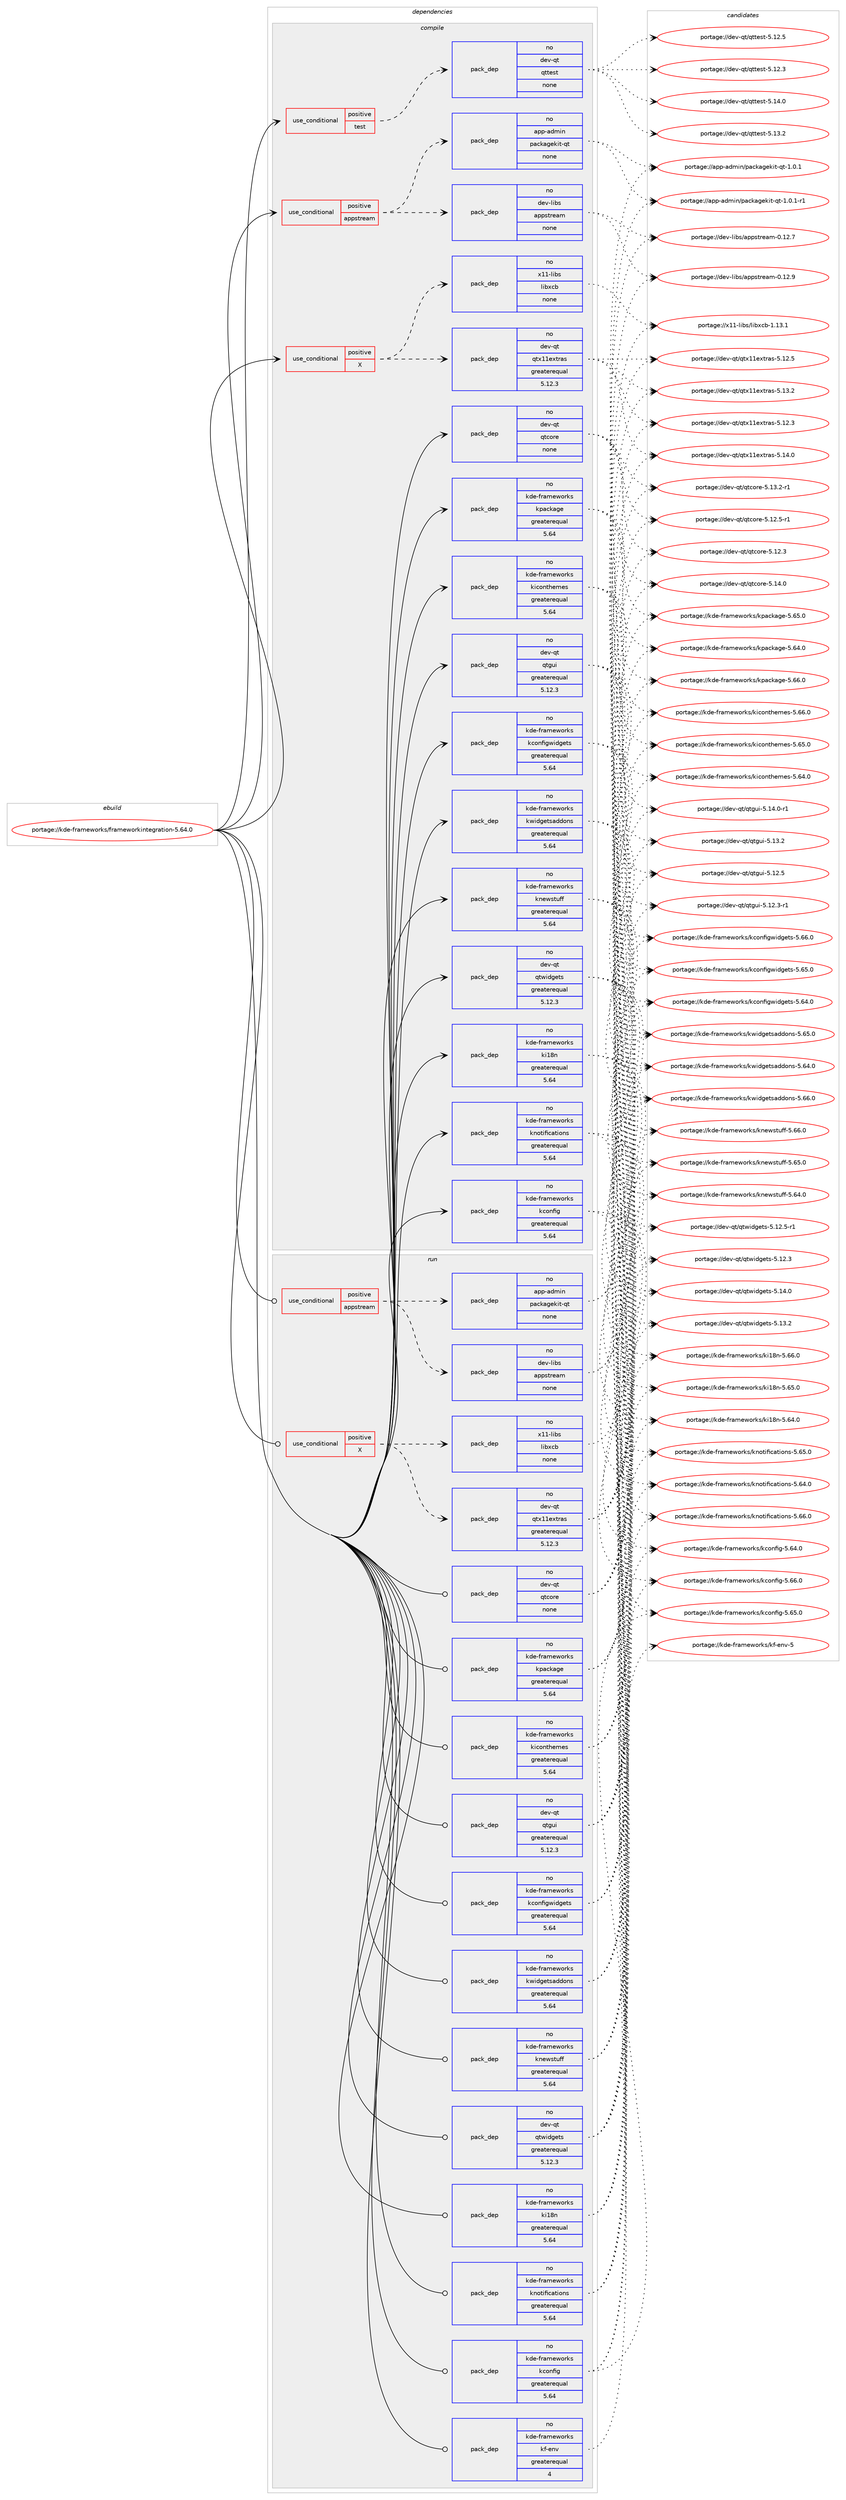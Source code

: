 digraph prolog {

# *************
# Graph options
# *************

newrank=true;
concentrate=true;
compound=true;
graph [rankdir=LR,fontname=Helvetica,fontsize=10,ranksep=1.5];#, ranksep=2.5, nodesep=0.2];
edge  [arrowhead=vee];
node  [fontname=Helvetica,fontsize=10];

# **********
# The ebuild
# **********

subgraph cluster_leftcol {
color=gray;
label=<<i>ebuild</i>>;
id [label="portage://kde-frameworks/frameworkintegration-5.64.0", color=red, width=4, href="../kde-frameworks/frameworkintegration-5.64.0.svg"];
}

# ****************
# The dependencies
# ****************

subgraph cluster_midcol {
color=gray;
label=<<i>dependencies</i>>;
subgraph cluster_compile {
fillcolor="#eeeeee";
style=filled;
label=<<i>compile</i>>;
subgraph cond56071 {
dependency250666 [label=<<TABLE BORDER="0" CELLBORDER="1" CELLSPACING="0" CELLPADDING="4"><TR><TD ROWSPAN="3" CELLPADDING="10">use_conditional</TD></TR><TR><TD>positive</TD></TR><TR><TD>X</TD></TR></TABLE>>, shape=none, color=red];
subgraph pack190780 {
dependency250667 [label=<<TABLE BORDER="0" CELLBORDER="1" CELLSPACING="0" CELLPADDING="4" WIDTH="220"><TR><TD ROWSPAN="6" CELLPADDING="30">pack_dep</TD></TR><TR><TD WIDTH="110">no</TD></TR><TR><TD>dev-qt</TD></TR><TR><TD>qtx11extras</TD></TR><TR><TD>greaterequal</TD></TR><TR><TD>5.12.3</TD></TR></TABLE>>, shape=none, color=blue];
}
dependency250666:e -> dependency250667:w [weight=20,style="dashed",arrowhead="vee"];
subgraph pack190781 {
dependency250668 [label=<<TABLE BORDER="0" CELLBORDER="1" CELLSPACING="0" CELLPADDING="4" WIDTH="220"><TR><TD ROWSPAN="6" CELLPADDING="30">pack_dep</TD></TR><TR><TD WIDTH="110">no</TD></TR><TR><TD>x11-libs</TD></TR><TR><TD>libxcb</TD></TR><TR><TD>none</TD></TR><TR><TD></TD></TR></TABLE>>, shape=none, color=blue];
}
dependency250666:e -> dependency250668:w [weight=20,style="dashed",arrowhead="vee"];
}
id:e -> dependency250666:w [weight=20,style="solid",arrowhead="vee"];
subgraph cond56072 {
dependency250669 [label=<<TABLE BORDER="0" CELLBORDER="1" CELLSPACING="0" CELLPADDING="4"><TR><TD ROWSPAN="3" CELLPADDING="10">use_conditional</TD></TR><TR><TD>positive</TD></TR><TR><TD>appstream</TD></TR></TABLE>>, shape=none, color=red];
subgraph pack190782 {
dependency250670 [label=<<TABLE BORDER="0" CELLBORDER="1" CELLSPACING="0" CELLPADDING="4" WIDTH="220"><TR><TD ROWSPAN="6" CELLPADDING="30">pack_dep</TD></TR><TR><TD WIDTH="110">no</TD></TR><TR><TD>app-admin</TD></TR><TR><TD>packagekit-qt</TD></TR><TR><TD>none</TD></TR><TR><TD></TD></TR></TABLE>>, shape=none, color=blue];
}
dependency250669:e -> dependency250670:w [weight=20,style="dashed",arrowhead="vee"];
subgraph pack190783 {
dependency250671 [label=<<TABLE BORDER="0" CELLBORDER="1" CELLSPACING="0" CELLPADDING="4" WIDTH="220"><TR><TD ROWSPAN="6" CELLPADDING="30">pack_dep</TD></TR><TR><TD WIDTH="110">no</TD></TR><TR><TD>dev-libs</TD></TR><TR><TD>appstream</TD></TR><TR><TD>none</TD></TR><TR><TD></TD></TR></TABLE>>, shape=none, color=blue];
}
dependency250669:e -> dependency250671:w [weight=20,style="dashed",arrowhead="vee"];
}
id:e -> dependency250669:w [weight=20,style="solid",arrowhead="vee"];
subgraph cond56073 {
dependency250672 [label=<<TABLE BORDER="0" CELLBORDER="1" CELLSPACING="0" CELLPADDING="4"><TR><TD ROWSPAN="3" CELLPADDING="10">use_conditional</TD></TR><TR><TD>positive</TD></TR><TR><TD>test</TD></TR></TABLE>>, shape=none, color=red];
subgraph pack190784 {
dependency250673 [label=<<TABLE BORDER="0" CELLBORDER="1" CELLSPACING="0" CELLPADDING="4" WIDTH="220"><TR><TD ROWSPAN="6" CELLPADDING="30">pack_dep</TD></TR><TR><TD WIDTH="110">no</TD></TR><TR><TD>dev-qt</TD></TR><TR><TD>qttest</TD></TR><TR><TD>none</TD></TR><TR><TD></TD></TR></TABLE>>, shape=none, color=blue];
}
dependency250672:e -> dependency250673:w [weight=20,style="dashed",arrowhead="vee"];
}
id:e -> dependency250672:w [weight=20,style="solid",arrowhead="vee"];
subgraph pack190785 {
dependency250674 [label=<<TABLE BORDER="0" CELLBORDER="1" CELLSPACING="0" CELLPADDING="4" WIDTH="220"><TR><TD ROWSPAN="6" CELLPADDING="30">pack_dep</TD></TR><TR><TD WIDTH="110">no</TD></TR><TR><TD>dev-qt</TD></TR><TR><TD>qtcore</TD></TR><TR><TD>none</TD></TR><TR><TD></TD></TR></TABLE>>, shape=none, color=blue];
}
id:e -> dependency250674:w [weight=20,style="solid",arrowhead="vee"];
subgraph pack190786 {
dependency250675 [label=<<TABLE BORDER="0" CELLBORDER="1" CELLSPACING="0" CELLPADDING="4" WIDTH="220"><TR><TD ROWSPAN="6" CELLPADDING="30">pack_dep</TD></TR><TR><TD WIDTH="110">no</TD></TR><TR><TD>dev-qt</TD></TR><TR><TD>qtgui</TD></TR><TR><TD>greaterequal</TD></TR><TR><TD>5.12.3</TD></TR></TABLE>>, shape=none, color=blue];
}
id:e -> dependency250675:w [weight=20,style="solid",arrowhead="vee"];
subgraph pack190787 {
dependency250676 [label=<<TABLE BORDER="0" CELLBORDER="1" CELLSPACING="0" CELLPADDING="4" WIDTH="220"><TR><TD ROWSPAN="6" CELLPADDING="30">pack_dep</TD></TR><TR><TD WIDTH="110">no</TD></TR><TR><TD>dev-qt</TD></TR><TR><TD>qtwidgets</TD></TR><TR><TD>greaterequal</TD></TR><TR><TD>5.12.3</TD></TR></TABLE>>, shape=none, color=blue];
}
id:e -> dependency250676:w [weight=20,style="solid",arrowhead="vee"];
subgraph pack190788 {
dependency250677 [label=<<TABLE BORDER="0" CELLBORDER="1" CELLSPACING="0" CELLPADDING="4" WIDTH="220"><TR><TD ROWSPAN="6" CELLPADDING="30">pack_dep</TD></TR><TR><TD WIDTH="110">no</TD></TR><TR><TD>kde-frameworks</TD></TR><TR><TD>kconfig</TD></TR><TR><TD>greaterequal</TD></TR><TR><TD>5.64</TD></TR></TABLE>>, shape=none, color=blue];
}
id:e -> dependency250677:w [weight=20,style="solid",arrowhead="vee"];
subgraph pack190789 {
dependency250678 [label=<<TABLE BORDER="0" CELLBORDER="1" CELLSPACING="0" CELLPADDING="4" WIDTH="220"><TR><TD ROWSPAN="6" CELLPADDING="30">pack_dep</TD></TR><TR><TD WIDTH="110">no</TD></TR><TR><TD>kde-frameworks</TD></TR><TR><TD>kconfigwidgets</TD></TR><TR><TD>greaterequal</TD></TR><TR><TD>5.64</TD></TR></TABLE>>, shape=none, color=blue];
}
id:e -> dependency250678:w [weight=20,style="solid",arrowhead="vee"];
subgraph pack190790 {
dependency250679 [label=<<TABLE BORDER="0" CELLBORDER="1" CELLSPACING="0" CELLPADDING="4" WIDTH="220"><TR><TD ROWSPAN="6" CELLPADDING="30">pack_dep</TD></TR><TR><TD WIDTH="110">no</TD></TR><TR><TD>kde-frameworks</TD></TR><TR><TD>ki18n</TD></TR><TR><TD>greaterequal</TD></TR><TR><TD>5.64</TD></TR></TABLE>>, shape=none, color=blue];
}
id:e -> dependency250679:w [weight=20,style="solid",arrowhead="vee"];
subgraph pack190791 {
dependency250680 [label=<<TABLE BORDER="0" CELLBORDER="1" CELLSPACING="0" CELLPADDING="4" WIDTH="220"><TR><TD ROWSPAN="6" CELLPADDING="30">pack_dep</TD></TR><TR><TD WIDTH="110">no</TD></TR><TR><TD>kde-frameworks</TD></TR><TR><TD>kiconthemes</TD></TR><TR><TD>greaterequal</TD></TR><TR><TD>5.64</TD></TR></TABLE>>, shape=none, color=blue];
}
id:e -> dependency250680:w [weight=20,style="solid",arrowhead="vee"];
subgraph pack190792 {
dependency250681 [label=<<TABLE BORDER="0" CELLBORDER="1" CELLSPACING="0" CELLPADDING="4" WIDTH="220"><TR><TD ROWSPAN="6" CELLPADDING="30">pack_dep</TD></TR><TR><TD WIDTH="110">no</TD></TR><TR><TD>kde-frameworks</TD></TR><TR><TD>knewstuff</TD></TR><TR><TD>greaterequal</TD></TR><TR><TD>5.64</TD></TR></TABLE>>, shape=none, color=blue];
}
id:e -> dependency250681:w [weight=20,style="solid",arrowhead="vee"];
subgraph pack190793 {
dependency250682 [label=<<TABLE BORDER="0" CELLBORDER="1" CELLSPACING="0" CELLPADDING="4" WIDTH="220"><TR><TD ROWSPAN="6" CELLPADDING="30">pack_dep</TD></TR><TR><TD WIDTH="110">no</TD></TR><TR><TD>kde-frameworks</TD></TR><TR><TD>knotifications</TD></TR><TR><TD>greaterequal</TD></TR><TR><TD>5.64</TD></TR></TABLE>>, shape=none, color=blue];
}
id:e -> dependency250682:w [weight=20,style="solid",arrowhead="vee"];
subgraph pack190794 {
dependency250683 [label=<<TABLE BORDER="0" CELLBORDER="1" CELLSPACING="0" CELLPADDING="4" WIDTH="220"><TR><TD ROWSPAN="6" CELLPADDING="30">pack_dep</TD></TR><TR><TD WIDTH="110">no</TD></TR><TR><TD>kde-frameworks</TD></TR><TR><TD>kpackage</TD></TR><TR><TD>greaterequal</TD></TR><TR><TD>5.64</TD></TR></TABLE>>, shape=none, color=blue];
}
id:e -> dependency250683:w [weight=20,style="solid",arrowhead="vee"];
subgraph pack190795 {
dependency250684 [label=<<TABLE BORDER="0" CELLBORDER="1" CELLSPACING="0" CELLPADDING="4" WIDTH="220"><TR><TD ROWSPAN="6" CELLPADDING="30">pack_dep</TD></TR><TR><TD WIDTH="110">no</TD></TR><TR><TD>kde-frameworks</TD></TR><TR><TD>kwidgetsaddons</TD></TR><TR><TD>greaterequal</TD></TR><TR><TD>5.64</TD></TR></TABLE>>, shape=none, color=blue];
}
id:e -> dependency250684:w [weight=20,style="solid",arrowhead="vee"];
}
subgraph cluster_compileandrun {
fillcolor="#eeeeee";
style=filled;
label=<<i>compile and run</i>>;
}
subgraph cluster_run {
fillcolor="#eeeeee";
style=filled;
label=<<i>run</i>>;
subgraph cond56074 {
dependency250685 [label=<<TABLE BORDER="0" CELLBORDER="1" CELLSPACING="0" CELLPADDING="4"><TR><TD ROWSPAN="3" CELLPADDING="10">use_conditional</TD></TR><TR><TD>positive</TD></TR><TR><TD>X</TD></TR></TABLE>>, shape=none, color=red];
subgraph pack190796 {
dependency250686 [label=<<TABLE BORDER="0" CELLBORDER="1" CELLSPACING="0" CELLPADDING="4" WIDTH="220"><TR><TD ROWSPAN="6" CELLPADDING="30">pack_dep</TD></TR><TR><TD WIDTH="110">no</TD></TR><TR><TD>dev-qt</TD></TR><TR><TD>qtx11extras</TD></TR><TR><TD>greaterequal</TD></TR><TR><TD>5.12.3</TD></TR></TABLE>>, shape=none, color=blue];
}
dependency250685:e -> dependency250686:w [weight=20,style="dashed",arrowhead="vee"];
subgraph pack190797 {
dependency250687 [label=<<TABLE BORDER="0" CELLBORDER="1" CELLSPACING="0" CELLPADDING="4" WIDTH="220"><TR><TD ROWSPAN="6" CELLPADDING="30">pack_dep</TD></TR><TR><TD WIDTH="110">no</TD></TR><TR><TD>x11-libs</TD></TR><TR><TD>libxcb</TD></TR><TR><TD>none</TD></TR><TR><TD></TD></TR></TABLE>>, shape=none, color=blue];
}
dependency250685:e -> dependency250687:w [weight=20,style="dashed",arrowhead="vee"];
}
id:e -> dependency250685:w [weight=20,style="solid",arrowhead="odot"];
subgraph cond56075 {
dependency250688 [label=<<TABLE BORDER="0" CELLBORDER="1" CELLSPACING="0" CELLPADDING="4"><TR><TD ROWSPAN="3" CELLPADDING="10">use_conditional</TD></TR><TR><TD>positive</TD></TR><TR><TD>appstream</TD></TR></TABLE>>, shape=none, color=red];
subgraph pack190798 {
dependency250689 [label=<<TABLE BORDER="0" CELLBORDER="1" CELLSPACING="0" CELLPADDING="4" WIDTH="220"><TR><TD ROWSPAN="6" CELLPADDING="30">pack_dep</TD></TR><TR><TD WIDTH="110">no</TD></TR><TR><TD>app-admin</TD></TR><TR><TD>packagekit-qt</TD></TR><TR><TD>none</TD></TR><TR><TD></TD></TR></TABLE>>, shape=none, color=blue];
}
dependency250688:e -> dependency250689:w [weight=20,style="dashed",arrowhead="vee"];
subgraph pack190799 {
dependency250690 [label=<<TABLE BORDER="0" CELLBORDER="1" CELLSPACING="0" CELLPADDING="4" WIDTH="220"><TR><TD ROWSPAN="6" CELLPADDING="30">pack_dep</TD></TR><TR><TD WIDTH="110">no</TD></TR><TR><TD>dev-libs</TD></TR><TR><TD>appstream</TD></TR><TR><TD>none</TD></TR><TR><TD></TD></TR></TABLE>>, shape=none, color=blue];
}
dependency250688:e -> dependency250690:w [weight=20,style="dashed",arrowhead="vee"];
}
id:e -> dependency250688:w [weight=20,style="solid",arrowhead="odot"];
subgraph pack190800 {
dependency250691 [label=<<TABLE BORDER="0" CELLBORDER="1" CELLSPACING="0" CELLPADDING="4" WIDTH="220"><TR><TD ROWSPAN="6" CELLPADDING="30">pack_dep</TD></TR><TR><TD WIDTH="110">no</TD></TR><TR><TD>dev-qt</TD></TR><TR><TD>qtcore</TD></TR><TR><TD>none</TD></TR><TR><TD></TD></TR></TABLE>>, shape=none, color=blue];
}
id:e -> dependency250691:w [weight=20,style="solid",arrowhead="odot"];
subgraph pack190801 {
dependency250692 [label=<<TABLE BORDER="0" CELLBORDER="1" CELLSPACING="0" CELLPADDING="4" WIDTH="220"><TR><TD ROWSPAN="6" CELLPADDING="30">pack_dep</TD></TR><TR><TD WIDTH="110">no</TD></TR><TR><TD>dev-qt</TD></TR><TR><TD>qtgui</TD></TR><TR><TD>greaterequal</TD></TR><TR><TD>5.12.3</TD></TR></TABLE>>, shape=none, color=blue];
}
id:e -> dependency250692:w [weight=20,style="solid",arrowhead="odot"];
subgraph pack190802 {
dependency250693 [label=<<TABLE BORDER="0" CELLBORDER="1" CELLSPACING="0" CELLPADDING="4" WIDTH="220"><TR><TD ROWSPAN="6" CELLPADDING="30">pack_dep</TD></TR><TR><TD WIDTH="110">no</TD></TR><TR><TD>dev-qt</TD></TR><TR><TD>qtwidgets</TD></TR><TR><TD>greaterequal</TD></TR><TR><TD>5.12.3</TD></TR></TABLE>>, shape=none, color=blue];
}
id:e -> dependency250693:w [weight=20,style="solid",arrowhead="odot"];
subgraph pack190803 {
dependency250694 [label=<<TABLE BORDER="0" CELLBORDER="1" CELLSPACING="0" CELLPADDING="4" WIDTH="220"><TR><TD ROWSPAN="6" CELLPADDING="30">pack_dep</TD></TR><TR><TD WIDTH="110">no</TD></TR><TR><TD>kde-frameworks</TD></TR><TR><TD>kconfig</TD></TR><TR><TD>greaterequal</TD></TR><TR><TD>5.64</TD></TR></TABLE>>, shape=none, color=blue];
}
id:e -> dependency250694:w [weight=20,style="solid",arrowhead="odot"];
subgraph pack190804 {
dependency250695 [label=<<TABLE BORDER="0" CELLBORDER="1" CELLSPACING="0" CELLPADDING="4" WIDTH="220"><TR><TD ROWSPAN="6" CELLPADDING="30">pack_dep</TD></TR><TR><TD WIDTH="110">no</TD></TR><TR><TD>kde-frameworks</TD></TR><TR><TD>kconfigwidgets</TD></TR><TR><TD>greaterequal</TD></TR><TR><TD>5.64</TD></TR></TABLE>>, shape=none, color=blue];
}
id:e -> dependency250695:w [weight=20,style="solid",arrowhead="odot"];
subgraph pack190805 {
dependency250696 [label=<<TABLE BORDER="0" CELLBORDER="1" CELLSPACING="0" CELLPADDING="4" WIDTH="220"><TR><TD ROWSPAN="6" CELLPADDING="30">pack_dep</TD></TR><TR><TD WIDTH="110">no</TD></TR><TR><TD>kde-frameworks</TD></TR><TR><TD>kf-env</TD></TR><TR><TD>greaterequal</TD></TR><TR><TD>4</TD></TR></TABLE>>, shape=none, color=blue];
}
id:e -> dependency250696:w [weight=20,style="solid",arrowhead="odot"];
subgraph pack190806 {
dependency250697 [label=<<TABLE BORDER="0" CELLBORDER="1" CELLSPACING="0" CELLPADDING="4" WIDTH="220"><TR><TD ROWSPAN="6" CELLPADDING="30">pack_dep</TD></TR><TR><TD WIDTH="110">no</TD></TR><TR><TD>kde-frameworks</TD></TR><TR><TD>ki18n</TD></TR><TR><TD>greaterequal</TD></TR><TR><TD>5.64</TD></TR></TABLE>>, shape=none, color=blue];
}
id:e -> dependency250697:w [weight=20,style="solid",arrowhead="odot"];
subgraph pack190807 {
dependency250698 [label=<<TABLE BORDER="0" CELLBORDER="1" CELLSPACING="0" CELLPADDING="4" WIDTH="220"><TR><TD ROWSPAN="6" CELLPADDING="30">pack_dep</TD></TR><TR><TD WIDTH="110">no</TD></TR><TR><TD>kde-frameworks</TD></TR><TR><TD>kiconthemes</TD></TR><TR><TD>greaterequal</TD></TR><TR><TD>5.64</TD></TR></TABLE>>, shape=none, color=blue];
}
id:e -> dependency250698:w [weight=20,style="solid",arrowhead="odot"];
subgraph pack190808 {
dependency250699 [label=<<TABLE BORDER="0" CELLBORDER="1" CELLSPACING="0" CELLPADDING="4" WIDTH="220"><TR><TD ROWSPAN="6" CELLPADDING="30">pack_dep</TD></TR><TR><TD WIDTH="110">no</TD></TR><TR><TD>kde-frameworks</TD></TR><TR><TD>knewstuff</TD></TR><TR><TD>greaterequal</TD></TR><TR><TD>5.64</TD></TR></TABLE>>, shape=none, color=blue];
}
id:e -> dependency250699:w [weight=20,style="solid",arrowhead="odot"];
subgraph pack190809 {
dependency250700 [label=<<TABLE BORDER="0" CELLBORDER="1" CELLSPACING="0" CELLPADDING="4" WIDTH="220"><TR><TD ROWSPAN="6" CELLPADDING="30">pack_dep</TD></TR><TR><TD WIDTH="110">no</TD></TR><TR><TD>kde-frameworks</TD></TR><TR><TD>knotifications</TD></TR><TR><TD>greaterequal</TD></TR><TR><TD>5.64</TD></TR></TABLE>>, shape=none, color=blue];
}
id:e -> dependency250700:w [weight=20,style="solid",arrowhead="odot"];
subgraph pack190810 {
dependency250701 [label=<<TABLE BORDER="0" CELLBORDER="1" CELLSPACING="0" CELLPADDING="4" WIDTH="220"><TR><TD ROWSPAN="6" CELLPADDING="30">pack_dep</TD></TR><TR><TD WIDTH="110">no</TD></TR><TR><TD>kde-frameworks</TD></TR><TR><TD>kpackage</TD></TR><TR><TD>greaterequal</TD></TR><TR><TD>5.64</TD></TR></TABLE>>, shape=none, color=blue];
}
id:e -> dependency250701:w [weight=20,style="solid",arrowhead="odot"];
subgraph pack190811 {
dependency250702 [label=<<TABLE BORDER="0" CELLBORDER="1" CELLSPACING="0" CELLPADDING="4" WIDTH="220"><TR><TD ROWSPAN="6" CELLPADDING="30">pack_dep</TD></TR><TR><TD WIDTH="110">no</TD></TR><TR><TD>kde-frameworks</TD></TR><TR><TD>kwidgetsaddons</TD></TR><TR><TD>greaterequal</TD></TR><TR><TD>5.64</TD></TR></TABLE>>, shape=none, color=blue];
}
id:e -> dependency250702:w [weight=20,style="solid",arrowhead="odot"];
}
}

# **************
# The candidates
# **************

subgraph cluster_choices {
rank=same;
color=gray;
label=<<i>candidates</i>>;

subgraph choice190780 {
color=black;
nodesep=1;
choice100101118451131164711311612049491011201161149711545534649524648 [label="portage://dev-qt/qtx11extras-5.14.0", color=red, width=4,href="../dev-qt/qtx11extras-5.14.0.svg"];
choice100101118451131164711311612049491011201161149711545534649514650 [label="portage://dev-qt/qtx11extras-5.13.2", color=red, width=4,href="../dev-qt/qtx11extras-5.13.2.svg"];
choice100101118451131164711311612049491011201161149711545534649504653 [label="portage://dev-qt/qtx11extras-5.12.5", color=red, width=4,href="../dev-qt/qtx11extras-5.12.5.svg"];
choice100101118451131164711311612049491011201161149711545534649504651 [label="portage://dev-qt/qtx11extras-5.12.3", color=red, width=4,href="../dev-qt/qtx11extras-5.12.3.svg"];
dependency250667:e -> choice100101118451131164711311612049491011201161149711545534649524648:w [style=dotted,weight="100"];
dependency250667:e -> choice100101118451131164711311612049491011201161149711545534649514650:w [style=dotted,weight="100"];
dependency250667:e -> choice100101118451131164711311612049491011201161149711545534649504653:w [style=dotted,weight="100"];
dependency250667:e -> choice100101118451131164711311612049491011201161149711545534649504651:w [style=dotted,weight="100"];
}
subgraph choice190781 {
color=black;
nodesep=1;
choice120494945108105981154710810598120999845494649514649 [label="portage://x11-libs/libxcb-1.13.1", color=red, width=4,href="../x11-libs/libxcb-1.13.1.svg"];
dependency250668:e -> choice120494945108105981154710810598120999845494649514649:w [style=dotted,weight="100"];
}
subgraph choice190782 {
color=black;
nodesep=1;
choice97112112459710010910511047112979910797103101107105116451131164549464846494511449 [label="portage://app-admin/packagekit-qt-1.0.1-r1", color=red, width=4,href="../app-admin/packagekit-qt-1.0.1-r1.svg"];
choice9711211245971001091051104711297991079710310110710511645113116454946484649 [label="portage://app-admin/packagekit-qt-1.0.1", color=red, width=4,href="../app-admin/packagekit-qt-1.0.1.svg"];
dependency250670:e -> choice97112112459710010910511047112979910797103101107105116451131164549464846494511449:w [style=dotted,weight="100"];
dependency250670:e -> choice9711211245971001091051104711297991079710310110710511645113116454946484649:w [style=dotted,weight="100"];
}
subgraph choice190783 {
color=black;
nodesep=1;
choice100101118451081059811547971121121151161141019710945484649504657 [label="portage://dev-libs/appstream-0.12.9", color=red, width=4,href="../dev-libs/appstream-0.12.9.svg"];
choice100101118451081059811547971121121151161141019710945484649504655 [label="portage://dev-libs/appstream-0.12.7", color=red, width=4,href="../dev-libs/appstream-0.12.7.svg"];
dependency250671:e -> choice100101118451081059811547971121121151161141019710945484649504657:w [style=dotted,weight="100"];
dependency250671:e -> choice100101118451081059811547971121121151161141019710945484649504655:w [style=dotted,weight="100"];
}
subgraph choice190784 {
color=black;
nodesep=1;
choice100101118451131164711311611610111511645534649524648 [label="portage://dev-qt/qttest-5.14.0", color=red, width=4,href="../dev-qt/qttest-5.14.0.svg"];
choice100101118451131164711311611610111511645534649514650 [label="portage://dev-qt/qttest-5.13.2", color=red, width=4,href="../dev-qt/qttest-5.13.2.svg"];
choice100101118451131164711311611610111511645534649504653 [label="portage://dev-qt/qttest-5.12.5", color=red, width=4,href="../dev-qt/qttest-5.12.5.svg"];
choice100101118451131164711311611610111511645534649504651 [label="portage://dev-qt/qttest-5.12.3", color=red, width=4,href="../dev-qt/qttest-5.12.3.svg"];
dependency250673:e -> choice100101118451131164711311611610111511645534649524648:w [style=dotted,weight="100"];
dependency250673:e -> choice100101118451131164711311611610111511645534649514650:w [style=dotted,weight="100"];
dependency250673:e -> choice100101118451131164711311611610111511645534649504653:w [style=dotted,weight="100"];
dependency250673:e -> choice100101118451131164711311611610111511645534649504651:w [style=dotted,weight="100"];
}
subgraph choice190785 {
color=black;
nodesep=1;
choice10010111845113116471131169911111410145534649524648 [label="portage://dev-qt/qtcore-5.14.0", color=red, width=4,href="../dev-qt/qtcore-5.14.0.svg"];
choice100101118451131164711311699111114101455346495146504511449 [label="portage://dev-qt/qtcore-5.13.2-r1", color=red, width=4,href="../dev-qt/qtcore-5.13.2-r1.svg"];
choice100101118451131164711311699111114101455346495046534511449 [label="portage://dev-qt/qtcore-5.12.5-r1", color=red, width=4,href="../dev-qt/qtcore-5.12.5-r1.svg"];
choice10010111845113116471131169911111410145534649504651 [label="portage://dev-qt/qtcore-5.12.3", color=red, width=4,href="../dev-qt/qtcore-5.12.3.svg"];
dependency250674:e -> choice10010111845113116471131169911111410145534649524648:w [style=dotted,weight="100"];
dependency250674:e -> choice100101118451131164711311699111114101455346495146504511449:w [style=dotted,weight="100"];
dependency250674:e -> choice100101118451131164711311699111114101455346495046534511449:w [style=dotted,weight="100"];
dependency250674:e -> choice10010111845113116471131169911111410145534649504651:w [style=dotted,weight="100"];
}
subgraph choice190786 {
color=black;
nodesep=1;
choice1001011184511311647113116103117105455346495246484511449 [label="portage://dev-qt/qtgui-5.14.0-r1", color=red, width=4,href="../dev-qt/qtgui-5.14.0-r1.svg"];
choice100101118451131164711311610311710545534649514650 [label="portage://dev-qt/qtgui-5.13.2", color=red, width=4,href="../dev-qt/qtgui-5.13.2.svg"];
choice100101118451131164711311610311710545534649504653 [label="portage://dev-qt/qtgui-5.12.5", color=red, width=4,href="../dev-qt/qtgui-5.12.5.svg"];
choice1001011184511311647113116103117105455346495046514511449 [label="portage://dev-qt/qtgui-5.12.3-r1", color=red, width=4,href="../dev-qt/qtgui-5.12.3-r1.svg"];
dependency250675:e -> choice1001011184511311647113116103117105455346495246484511449:w [style=dotted,weight="100"];
dependency250675:e -> choice100101118451131164711311610311710545534649514650:w [style=dotted,weight="100"];
dependency250675:e -> choice100101118451131164711311610311710545534649504653:w [style=dotted,weight="100"];
dependency250675:e -> choice1001011184511311647113116103117105455346495046514511449:w [style=dotted,weight="100"];
}
subgraph choice190787 {
color=black;
nodesep=1;
choice100101118451131164711311611910510010310111611545534649524648 [label="portage://dev-qt/qtwidgets-5.14.0", color=red, width=4,href="../dev-qt/qtwidgets-5.14.0.svg"];
choice100101118451131164711311611910510010310111611545534649514650 [label="portage://dev-qt/qtwidgets-5.13.2", color=red, width=4,href="../dev-qt/qtwidgets-5.13.2.svg"];
choice1001011184511311647113116119105100103101116115455346495046534511449 [label="portage://dev-qt/qtwidgets-5.12.5-r1", color=red, width=4,href="../dev-qt/qtwidgets-5.12.5-r1.svg"];
choice100101118451131164711311611910510010310111611545534649504651 [label="portage://dev-qt/qtwidgets-5.12.3", color=red, width=4,href="../dev-qt/qtwidgets-5.12.3.svg"];
dependency250676:e -> choice100101118451131164711311611910510010310111611545534649524648:w [style=dotted,weight="100"];
dependency250676:e -> choice100101118451131164711311611910510010310111611545534649514650:w [style=dotted,weight="100"];
dependency250676:e -> choice1001011184511311647113116119105100103101116115455346495046534511449:w [style=dotted,weight="100"];
dependency250676:e -> choice100101118451131164711311611910510010310111611545534649504651:w [style=dotted,weight="100"];
}
subgraph choice190788 {
color=black;
nodesep=1;
choice1071001014510211497109101119111114107115471079911111010210510345534654544648 [label="portage://kde-frameworks/kconfig-5.66.0", color=red, width=4,href="../kde-frameworks/kconfig-5.66.0.svg"];
choice1071001014510211497109101119111114107115471079911111010210510345534654534648 [label="portage://kde-frameworks/kconfig-5.65.0", color=red, width=4,href="../kde-frameworks/kconfig-5.65.0.svg"];
choice1071001014510211497109101119111114107115471079911111010210510345534654524648 [label="portage://kde-frameworks/kconfig-5.64.0", color=red, width=4,href="../kde-frameworks/kconfig-5.64.0.svg"];
dependency250677:e -> choice1071001014510211497109101119111114107115471079911111010210510345534654544648:w [style=dotted,weight="100"];
dependency250677:e -> choice1071001014510211497109101119111114107115471079911111010210510345534654534648:w [style=dotted,weight="100"];
dependency250677:e -> choice1071001014510211497109101119111114107115471079911111010210510345534654524648:w [style=dotted,weight="100"];
}
subgraph choice190789 {
color=black;
nodesep=1;
choice1071001014510211497109101119111114107115471079911111010210510311910510010310111611545534654544648 [label="portage://kde-frameworks/kconfigwidgets-5.66.0", color=red, width=4,href="../kde-frameworks/kconfigwidgets-5.66.0.svg"];
choice1071001014510211497109101119111114107115471079911111010210510311910510010310111611545534654534648 [label="portage://kde-frameworks/kconfigwidgets-5.65.0", color=red, width=4,href="../kde-frameworks/kconfigwidgets-5.65.0.svg"];
choice1071001014510211497109101119111114107115471079911111010210510311910510010310111611545534654524648 [label="portage://kde-frameworks/kconfigwidgets-5.64.0", color=red, width=4,href="../kde-frameworks/kconfigwidgets-5.64.0.svg"];
dependency250678:e -> choice1071001014510211497109101119111114107115471079911111010210510311910510010310111611545534654544648:w [style=dotted,weight="100"];
dependency250678:e -> choice1071001014510211497109101119111114107115471079911111010210510311910510010310111611545534654534648:w [style=dotted,weight="100"];
dependency250678:e -> choice1071001014510211497109101119111114107115471079911111010210510311910510010310111611545534654524648:w [style=dotted,weight="100"];
}
subgraph choice190790 {
color=black;
nodesep=1;
choice107100101451021149710910111911111410711547107105495611045534654544648 [label="portage://kde-frameworks/ki18n-5.66.0", color=red, width=4,href="../kde-frameworks/ki18n-5.66.0.svg"];
choice107100101451021149710910111911111410711547107105495611045534654534648 [label="portage://kde-frameworks/ki18n-5.65.0", color=red, width=4,href="../kde-frameworks/ki18n-5.65.0.svg"];
choice107100101451021149710910111911111410711547107105495611045534654524648 [label="portage://kde-frameworks/ki18n-5.64.0", color=red, width=4,href="../kde-frameworks/ki18n-5.64.0.svg"];
dependency250679:e -> choice107100101451021149710910111911111410711547107105495611045534654544648:w [style=dotted,weight="100"];
dependency250679:e -> choice107100101451021149710910111911111410711547107105495611045534654534648:w [style=dotted,weight="100"];
dependency250679:e -> choice107100101451021149710910111911111410711547107105495611045534654524648:w [style=dotted,weight="100"];
}
subgraph choice190791 {
color=black;
nodesep=1;
choice1071001014510211497109101119111114107115471071059911111011610410110910111545534654544648 [label="portage://kde-frameworks/kiconthemes-5.66.0", color=red, width=4,href="../kde-frameworks/kiconthemes-5.66.0.svg"];
choice1071001014510211497109101119111114107115471071059911111011610410110910111545534654534648 [label="portage://kde-frameworks/kiconthemes-5.65.0", color=red, width=4,href="../kde-frameworks/kiconthemes-5.65.0.svg"];
choice1071001014510211497109101119111114107115471071059911111011610410110910111545534654524648 [label="portage://kde-frameworks/kiconthemes-5.64.0", color=red, width=4,href="../kde-frameworks/kiconthemes-5.64.0.svg"];
dependency250680:e -> choice1071001014510211497109101119111114107115471071059911111011610410110910111545534654544648:w [style=dotted,weight="100"];
dependency250680:e -> choice1071001014510211497109101119111114107115471071059911111011610410110910111545534654534648:w [style=dotted,weight="100"];
dependency250680:e -> choice1071001014510211497109101119111114107115471071059911111011610410110910111545534654524648:w [style=dotted,weight="100"];
}
subgraph choice190792 {
color=black;
nodesep=1;
choice10710010145102114971091011191111141071154710711010111911511611710210245534654544648 [label="portage://kde-frameworks/knewstuff-5.66.0", color=red, width=4,href="../kde-frameworks/knewstuff-5.66.0.svg"];
choice10710010145102114971091011191111141071154710711010111911511611710210245534654534648 [label="portage://kde-frameworks/knewstuff-5.65.0", color=red, width=4,href="../kde-frameworks/knewstuff-5.65.0.svg"];
choice10710010145102114971091011191111141071154710711010111911511611710210245534654524648 [label="portage://kde-frameworks/knewstuff-5.64.0", color=red, width=4,href="../kde-frameworks/knewstuff-5.64.0.svg"];
dependency250681:e -> choice10710010145102114971091011191111141071154710711010111911511611710210245534654544648:w [style=dotted,weight="100"];
dependency250681:e -> choice10710010145102114971091011191111141071154710711010111911511611710210245534654534648:w [style=dotted,weight="100"];
dependency250681:e -> choice10710010145102114971091011191111141071154710711010111911511611710210245534654524648:w [style=dotted,weight="100"];
}
subgraph choice190793 {
color=black;
nodesep=1;
choice107100101451021149710910111911111410711547107110111116105102105999711610511111011545534654544648 [label="portage://kde-frameworks/knotifications-5.66.0", color=red, width=4,href="../kde-frameworks/knotifications-5.66.0.svg"];
choice107100101451021149710910111911111410711547107110111116105102105999711610511111011545534654534648 [label="portage://kde-frameworks/knotifications-5.65.0", color=red, width=4,href="../kde-frameworks/knotifications-5.65.0.svg"];
choice107100101451021149710910111911111410711547107110111116105102105999711610511111011545534654524648 [label="portage://kde-frameworks/knotifications-5.64.0", color=red, width=4,href="../kde-frameworks/knotifications-5.64.0.svg"];
dependency250682:e -> choice107100101451021149710910111911111410711547107110111116105102105999711610511111011545534654544648:w [style=dotted,weight="100"];
dependency250682:e -> choice107100101451021149710910111911111410711547107110111116105102105999711610511111011545534654534648:w [style=dotted,weight="100"];
dependency250682:e -> choice107100101451021149710910111911111410711547107110111116105102105999711610511111011545534654524648:w [style=dotted,weight="100"];
}
subgraph choice190794 {
color=black;
nodesep=1;
choice10710010145102114971091011191111141071154710711297991079710310145534654544648 [label="portage://kde-frameworks/kpackage-5.66.0", color=red, width=4,href="../kde-frameworks/kpackage-5.66.0.svg"];
choice10710010145102114971091011191111141071154710711297991079710310145534654534648 [label="portage://kde-frameworks/kpackage-5.65.0", color=red, width=4,href="../kde-frameworks/kpackage-5.65.0.svg"];
choice10710010145102114971091011191111141071154710711297991079710310145534654524648 [label="portage://kde-frameworks/kpackage-5.64.0", color=red, width=4,href="../kde-frameworks/kpackage-5.64.0.svg"];
dependency250683:e -> choice10710010145102114971091011191111141071154710711297991079710310145534654544648:w [style=dotted,weight="100"];
dependency250683:e -> choice10710010145102114971091011191111141071154710711297991079710310145534654534648:w [style=dotted,weight="100"];
dependency250683:e -> choice10710010145102114971091011191111141071154710711297991079710310145534654524648:w [style=dotted,weight="100"];
}
subgraph choice190795 {
color=black;
nodesep=1;
choice1071001014510211497109101119111114107115471071191051001031011161159710010011111011545534654544648 [label="portage://kde-frameworks/kwidgetsaddons-5.66.0", color=red, width=4,href="../kde-frameworks/kwidgetsaddons-5.66.0.svg"];
choice1071001014510211497109101119111114107115471071191051001031011161159710010011111011545534654534648 [label="portage://kde-frameworks/kwidgetsaddons-5.65.0", color=red, width=4,href="../kde-frameworks/kwidgetsaddons-5.65.0.svg"];
choice1071001014510211497109101119111114107115471071191051001031011161159710010011111011545534654524648 [label="portage://kde-frameworks/kwidgetsaddons-5.64.0", color=red, width=4,href="../kde-frameworks/kwidgetsaddons-5.64.0.svg"];
dependency250684:e -> choice1071001014510211497109101119111114107115471071191051001031011161159710010011111011545534654544648:w [style=dotted,weight="100"];
dependency250684:e -> choice1071001014510211497109101119111114107115471071191051001031011161159710010011111011545534654534648:w [style=dotted,weight="100"];
dependency250684:e -> choice1071001014510211497109101119111114107115471071191051001031011161159710010011111011545534654524648:w [style=dotted,weight="100"];
}
subgraph choice190796 {
color=black;
nodesep=1;
choice100101118451131164711311612049491011201161149711545534649524648 [label="portage://dev-qt/qtx11extras-5.14.0", color=red, width=4,href="../dev-qt/qtx11extras-5.14.0.svg"];
choice100101118451131164711311612049491011201161149711545534649514650 [label="portage://dev-qt/qtx11extras-5.13.2", color=red, width=4,href="../dev-qt/qtx11extras-5.13.2.svg"];
choice100101118451131164711311612049491011201161149711545534649504653 [label="portage://dev-qt/qtx11extras-5.12.5", color=red, width=4,href="../dev-qt/qtx11extras-5.12.5.svg"];
choice100101118451131164711311612049491011201161149711545534649504651 [label="portage://dev-qt/qtx11extras-5.12.3", color=red, width=4,href="../dev-qt/qtx11extras-5.12.3.svg"];
dependency250686:e -> choice100101118451131164711311612049491011201161149711545534649524648:w [style=dotted,weight="100"];
dependency250686:e -> choice100101118451131164711311612049491011201161149711545534649514650:w [style=dotted,weight="100"];
dependency250686:e -> choice100101118451131164711311612049491011201161149711545534649504653:w [style=dotted,weight="100"];
dependency250686:e -> choice100101118451131164711311612049491011201161149711545534649504651:w [style=dotted,weight="100"];
}
subgraph choice190797 {
color=black;
nodesep=1;
choice120494945108105981154710810598120999845494649514649 [label="portage://x11-libs/libxcb-1.13.1", color=red, width=4,href="../x11-libs/libxcb-1.13.1.svg"];
dependency250687:e -> choice120494945108105981154710810598120999845494649514649:w [style=dotted,weight="100"];
}
subgraph choice190798 {
color=black;
nodesep=1;
choice97112112459710010910511047112979910797103101107105116451131164549464846494511449 [label="portage://app-admin/packagekit-qt-1.0.1-r1", color=red, width=4,href="../app-admin/packagekit-qt-1.0.1-r1.svg"];
choice9711211245971001091051104711297991079710310110710511645113116454946484649 [label="portage://app-admin/packagekit-qt-1.0.1", color=red, width=4,href="../app-admin/packagekit-qt-1.0.1.svg"];
dependency250689:e -> choice97112112459710010910511047112979910797103101107105116451131164549464846494511449:w [style=dotted,weight="100"];
dependency250689:e -> choice9711211245971001091051104711297991079710310110710511645113116454946484649:w [style=dotted,weight="100"];
}
subgraph choice190799 {
color=black;
nodesep=1;
choice100101118451081059811547971121121151161141019710945484649504657 [label="portage://dev-libs/appstream-0.12.9", color=red, width=4,href="../dev-libs/appstream-0.12.9.svg"];
choice100101118451081059811547971121121151161141019710945484649504655 [label="portage://dev-libs/appstream-0.12.7", color=red, width=4,href="../dev-libs/appstream-0.12.7.svg"];
dependency250690:e -> choice100101118451081059811547971121121151161141019710945484649504657:w [style=dotted,weight="100"];
dependency250690:e -> choice100101118451081059811547971121121151161141019710945484649504655:w [style=dotted,weight="100"];
}
subgraph choice190800 {
color=black;
nodesep=1;
choice10010111845113116471131169911111410145534649524648 [label="portage://dev-qt/qtcore-5.14.0", color=red, width=4,href="../dev-qt/qtcore-5.14.0.svg"];
choice100101118451131164711311699111114101455346495146504511449 [label="portage://dev-qt/qtcore-5.13.2-r1", color=red, width=4,href="../dev-qt/qtcore-5.13.2-r1.svg"];
choice100101118451131164711311699111114101455346495046534511449 [label="portage://dev-qt/qtcore-5.12.5-r1", color=red, width=4,href="../dev-qt/qtcore-5.12.5-r1.svg"];
choice10010111845113116471131169911111410145534649504651 [label="portage://dev-qt/qtcore-5.12.3", color=red, width=4,href="../dev-qt/qtcore-5.12.3.svg"];
dependency250691:e -> choice10010111845113116471131169911111410145534649524648:w [style=dotted,weight="100"];
dependency250691:e -> choice100101118451131164711311699111114101455346495146504511449:w [style=dotted,weight="100"];
dependency250691:e -> choice100101118451131164711311699111114101455346495046534511449:w [style=dotted,weight="100"];
dependency250691:e -> choice10010111845113116471131169911111410145534649504651:w [style=dotted,weight="100"];
}
subgraph choice190801 {
color=black;
nodesep=1;
choice1001011184511311647113116103117105455346495246484511449 [label="portage://dev-qt/qtgui-5.14.0-r1", color=red, width=4,href="../dev-qt/qtgui-5.14.0-r1.svg"];
choice100101118451131164711311610311710545534649514650 [label="portage://dev-qt/qtgui-5.13.2", color=red, width=4,href="../dev-qt/qtgui-5.13.2.svg"];
choice100101118451131164711311610311710545534649504653 [label="portage://dev-qt/qtgui-5.12.5", color=red, width=4,href="../dev-qt/qtgui-5.12.5.svg"];
choice1001011184511311647113116103117105455346495046514511449 [label="portage://dev-qt/qtgui-5.12.3-r1", color=red, width=4,href="../dev-qt/qtgui-5.12.3-r1.svg"];
dependency250692:e -> choice1001011184511311647113116103117105455346495246484511449:w [style=dotted,weight="100"];
dependency250692:e -> choice100101118451131164711311610311710545534649514650:w [style=dotted,weight="100"];
dependency250692:e -> choice100101118451131164711311610311710545534649504653:w [style=dotted,weight="100"];
dependency250692:e -> choice1001011184511311647113116103117105455346495046514511449:w [style=dotted,weight="100"];
}
subgraph choice190802 {
color=black;
nodesep=1;
choice100101118451131164711311611910510010310111611545534649524648 [label="portage://dev-qt/qtwidgets-5.14.0", color=red, width=4,href="../dev-qt/qtwidgets-5.14.0.svg"];
choice100101118451131164711311611910510010310111611545534649514650 [label="portage://dev-qt/qtwidgets-5.13.2", color=red, width=4,href="../dev-qt/qtwidgets-5.13.2.svg"];
choice1001011184511311647113116119105100103101116115455346495046534511449 [label="portage://dev-qt/qtwidgets-5.12.5-r1", color=red, width=4,href="../dev-qt/qtwidgets-5.12.5-r1.svg"];
choice100101118451131164711311611910510010310111611545534649504651 [label="portage://dev-qt/qtwidgets-5.12.3", color=red, width=4,href="../dev-qt/qtwidgets-5.12.3.svg"];
dependency250693:e -> choice100101118451131164711311611910510010310111611545534649524648:w [style=dotted,weight="100"];
dependency250693:e -> choice100101118451131164711311611910510010310111611545534649514650:w [style=dotted,weight="100"];
dependency250693:e -> choice1001011184511311647113116119105100103101116115455346495046534511449:w [style=dotted,weight="100"];
dependency250693:e -> choice100101118451131164711311611910510010310111611545534649504651:w [style=dotted,weight="100"];
}
subgraph choice190803 {
color=black;
nodesep=1;
choice1071001014510211497109101119111114107115471079911111010210510345534654544648 [label="portage://kde-frameworks/kconfig-5.66.0", color=red, width=4,href="../kde-frameworks/kconfig-5.66.0.svg"];
choice1071001014510211497109101119111114107115471079911111010210510345534654534648 [label="portage://kde-frameworks/kconfig-5.65.0", color=red, width=4,href="../kde-frameworks/kconfig-5.65.0.svg"];
choice1071001014510211497109101119111114107115471079911111010210510345534654524648 [label="portage://kde-frameworks/kconfig-5.64.0", color=red, width=4,href="../kde-frameworks/kconfig-5.64.0.svg"];
dependency250694:e -> choice1071001014510211497109101119111114107115471079911111010210510345534654544648:w [style=dotted,weight="100"];
dependency250694:e -> choice1071001014510211497109101119111114107115471079911111010210510345534654534648:w [style=dotted,weight="100"];
dependency250694:e -> choice1071001014510211497109101119111114107115471079911111010210510345534654524648:w [style=dotted,weight="100"];
}
subgraph choice190804 {
color=black;
nodesep=1;
choice1071001014510211497109101119111114107115471079911111010210510311910510010310111611545534654544648 [label="portage://kde-frameworks/kconfigwidgets-5.66.0", color=red, width=4,href="../kde-frameworks/kconfigwidgets-5.66.0.svg"];
choice1071001014510211497109101119111114107115471079911111010210510311910510010310111611545534654534648 [label="portage://kde-frameworks/kconfigwidgets-5.65.0", color=red, width=4,href="../kde-frameworks/kconfigwidgets-5.65.0.svg"];
choice1071001014510211497109101119111114107115471079911111010210510311910510010310111611545534654524648 [label="portage://kde-frameworks/kconfigwidgets-5.64.0", color=red, width=4,href="../kde-frameworks/kconfigwidgets-5.64.0.svg"];
dependency250695:e -> choice1071001014510211497109101119111114107115471079911111010210510311910510010310111611545534654544648:w [style=dotted,weight="100"];
dependency250695:e -> choice1071001014510211497109101119111114107115471079911111010210510311910510010310111611545534654534648:w [style=dotted,weight="100"];
dependency250695:e -> choice1071001014510211497109101119111114107115471079911111010210510311910510010310111611545534654524648:w [style=dotted,weight="100"];
}
subgraph choice190805 {
color=black;
nodesep=1;
choice107100101451021149710910111911111410711547107102451011101184553 [label="portage://kde-frameworks/kf-env-5", color=red, width=4,href="../kde-frameworks/kf-env-5.svg"];
dependency250696:e -> choice107100101451021149710910111911111410711547107102451011101184553:w [style=dotted,weight="100"];
}
subgraph choice190806 {
color=black;
nodesep=1;
choice107100101451021149710910111911111410711547107105495611045534654544648 [label="portage://kde-frameworks/ki18n-5.66.0", color=red, width=4,href="../kde-frameworks/ki18n-5.66.0.svg"];
choice107100101451021149710910111911111410711547107105495611045534654534648 [label="portage://kde-frameworks/ki18n-5.65.0", color=red, width=4,href="../kde-frameworks/ki18n-5.65.0.svg"];
choice107100101451021149710910111911111410711547107105495611045534654524648 [label="portage://kde-frameworks/ki18n-5.64.0", color=red, width=4,href="../kde-frameworks/ki18n-5.64.0.svg"];
dependency250697:e -> choice107100101451021149710910111911111410711547107105495611045534654544648:w [style=dotted,weight="100"];
dependency250697:e -> choice107100101451021149710910111911111410711547107105495611045534654534648:w [style=dotted,weight="100"];
dependency250697:e -> choice107100101451021149710910111911111410711547107105495611045534654524648:w [style=dotted,weight="100"];
}
subgraph choice190807 {
color=black;
nodesep=1;
choice1071001014510211497109101119111114107115471071059911111011610410110910111545534654544648 [label="portage://kde-frameworks/kiconthemes-5.66.0", color=red, width=4,href="../kde-frameworks/kiconthemes-5.66.0.svg"];
choice1071001014510211497109101119111114107115471071059911111011610410110910111545534654534648 [label="portage://kde-frameworks/kiconthemes-5.65.0", color=red, width=4,href="../kde-frameworks/kiconthemes-5.65.0.svg"];
choice1071001014510211497109101119111114107115471071059911111011610410110910111545534654524648 [label="portage://kde-frameworks/kiconthemes-5.64.0", color=red, width=4,href="../kde-frameworks/kiconthemes-5.64.0.svg"];
dependency250698:e -> choice1071001014510211497109101119111114107115471071059911111011610410110910111545534654544648:w [style=dotted,weight="100"];
dependency250698:e -> choice1071001014510211497109101119111114107115471071059911111011610410110910111545534654534648:w [style=dotted,weight="100"];
dependency250698:e -> choice1071001014510211497109101119111114107115471071059911111011610410110910111545534654524648:w [style=dotted,weight="100"];
}
subgraph choice190808 {
color=black;
nodesep=1;
choice10710010145102114971091011191111141071154710711010111911511611710210245534654544648 [label="portage://kde-frameworks/knewstuff-5.66.0", color=red, width=4,href="../kde-frameworks/knewstuff-5.66.0.svg"];
choice10710010145102114971091011191111141071154710711010111911511611710210245534654534648 [label="portage://kde-frameworks/knewstuff-5.65.0", color=red, width=4,href="../kde-frameworks/knewstuff-5.65.0.svg"];
choice10710010145102114971091011191111141071154710711010111911511611710210245534654524648 [label="portage://kde-frameworks/knewstuff-5.64.0", color=red, width=4,href="../kde-frameworks/knewstuff-5.64.0.svg"];
dependency250699:e -> choice10710010145102114971091011191111141071154710711010111911511611710210245534654544648:w [style=dotted,weight="100"];
dependency250699:e -> choice10710010145102114971091011191111141071154710711010111911511611710210245534654534648:w [style=dotted,weight="100"];
dependency250699:e -> choice10710010145102114971091011191111141071154710711010111911511611710210245534654524648:w [style=dotted,weight="100"];
}
subgraph choice190809 {
color=black;
nodesep=1;
choice107100101451021149710910111911111410711547107110111116105102105999711610511111011545534654544648 [label="portage://kde-frameworks/knotifications-5.66.0", color=red, width=4,href="../kde-frameworks/knotifications-5.66.0.svg"];
choice107100101451021149710910111911111410711547107110111116105102105999711610511111011545534654534648 [label="portage://kde-frameworks/knotifications-5.65.0", color=red, width=4,href="../kde-frameworks/knotifications-5.65.0.svg"];
choice107100101451021149710910111911111410711547107110111116105102105999711610511111011545534654524648 [label="portage://kde-frameworks/knotifications-5.64.0", color=red, width=4,href="../kde-frameworks/knotifications-5.64.0.svg"];
dependency250700:e -> choice107100101451021149710910111911111410711547107110111116105102105999711610511111011545534654544648:w [style=dotted,weight="100"];
dependency250700:e -> choice107100101451021149710910111911111410711547107110111116105102105999711610511111011545534654534648:w [style=dotted,weight="100"];
dependency250700:e -> choice107100101451021149710910111911111410711547107110111116105102105999711610511111011545534654524648:w [style=dotted,weight="100"];
}
subgraph choice190810 {
color=black;
nodesep=1;
choice10710010145102114971091011191111141071154710711297991079710310145534654544648 [label="portage://kde-frameworks/kpackage-5.66.0", color=red, width=4,href="../kde-frameworks/kpackage-5.66.0.svg"];
choice10710010145102114971091011191111141071154710711297991079710310145534654534648 [label="portage://kde-frameworks/kpackage-5.65.0", color=red, width=4,href="../kde-frameworks/kpackage-5.65.0.svg"];
choice10710010145102114971091011191111141071154710711297991079710310145534654524648 [label="portage://kde-frameworks/kpackage-5.64.0", color=red, width=4,href="../kde-frameworks/kpackage-5.64.0.svg"];
dependency250701:e -> choice10710010145102114971091011191111141071154710711297991079710310145534654544648:w [style=dotted,weight="100"];
dependency250701:e -> choice10710010145102114971091011191111141071154710711297991079710310145534654534648:w [style=dotted,weight="100"];
dependency250701:e -> choice10710010145102114971091011191111141071154710711297991079710310145534654524648:w [style=dotted,weight="100"];
}
subgraph choice190811 {
color=black;
nodesep=1;
choice1071001014510211497109101119111114107115471071191051001031011161159710010011111011545534654544648 [label="portage://kde-frameworks/kwidgetsaddons-5.66.0", color=red, width=4,href="../kde-frameworks/kwidgetsaddons-5.66.0.svg"];
choice1071001014510211497109101119111114107115471071191051001031011161159710010011111011545534654534648 [label="portage://kde-frameworks/kwidgetsaddons-5.65.0", color=red, width=4,href="../kde-frameworks/kwidgetsaddons-5.65.0.svg"];
choice1071001014510211497109101119111114107115471071191051001031011161159710010011111011545534654524648 [label="portage://kde-frameworks/kwidgetsaddons-5.64.0", color=red, width=4,href="../kde-frameworks/kwidgetsaddons-5.64.0.svg"];
dependency250702:e -> choice1071001014510211497109101119111114107115471071191051001031011161159710010011111011545534654544648:w [style=dotted,weight="100"];
dependency250702:e -> choice1071001014510211497109101119111114107115471071191051001031011161159710010011111011545534654534648:w [style=dotted,weight="100"];
dependency250702:e -> choice1071001014510211497109101119111114107115471071191051001031011161159710010011111011545534654524648:w [style=dotted,weight="100"];
}
}

}
